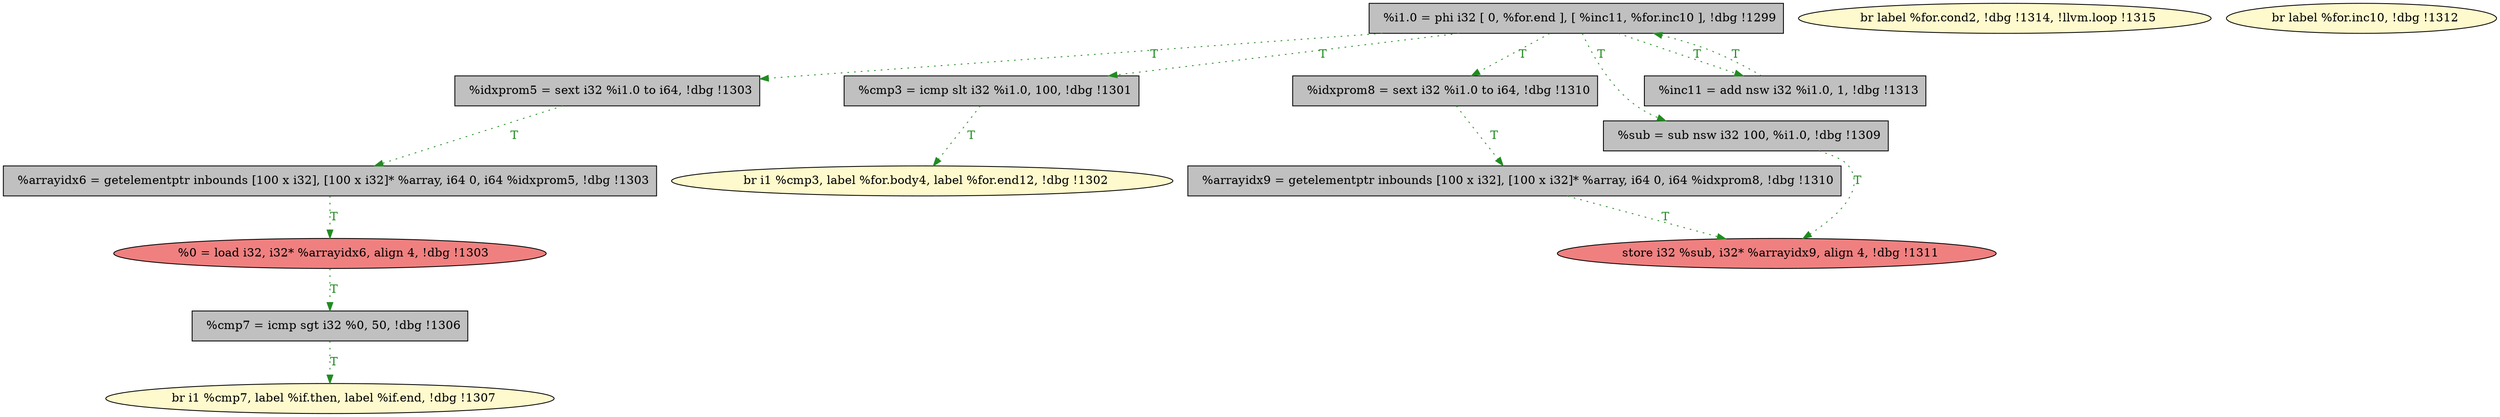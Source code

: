 
digraph G {


node216 [fillcolor=lemonchiffon,label="  br i1 %cmp3, label %for.body4, label %for.end12, !dbg !1302",shape=ellipse,style=filled ]
node214 [fillcolor=lightcoral,label="  %0 = load i32, i32* %arrayidx6, align 4, !dbg !1303",shape=ellipse,style=filled ]
node212 [fillcolor=grey,label="  %i1.0 = phi i32 [ 0, %for.end ], [ %inc11, %for.inc10 ], !dbg !1299",shape=rectangle,style=filled ]
node213 [fillcolor=grey,label="  %arrayidx6 = getelementptr inbounds [100 x i32], [100 x i32]* %array, i64 0, i64 %idxprom5, !dbg !1303",shape=rectangle,style=filled ]
node211 [fillcolor=lemonchiffon,label="  br label %for.cond2, !dbg !1314, !llvm.loop !1315",shape=ellipse,style=filled ]
node210 [fillcolor=grey,label="  %idxprom5 = sext i32 %i1.0 to i64, !dbg !1303",shape=rectangle,style=filled ]
node209 [fillcolor=grey,label="  %cmp3 = icmp slt i32 %i1.0, 100, !dbg !1301",shape=rectangle,style=filled ]
node203 [fillcolor=lightcoral,label="  store i32 %sub, i32* %arrayidx9, align 4, !dbg !1311",shape=ellipse,style=filled ]
node215 [fillcolor=lemonchiffon,label="  br label %for.inc10, !dbg !1312",shape=ellipse,style=filled ]
node205 [fillcolor=grey,label="  %idxprom8 = sext i32 %i1.0 to i64, !dbg !1310",shape=rectangle,style=filled ]
node204 [fillcolor=grey,label="  %arrayidx9 = getelementptr inbounds [100 x i32], [100 x i32]* %array, i64 0, i64 %idxprom8, !dbg !1310",shape=rectangle,style=filled ]
node206 [fillcolor=grey,label="  %sub = sub nsw i32 100, %i1.0, !dbg !1309",shape=rectangle,style=filled ]
node208 [fillcolor=grey,label="  %cmp7 = icmp sgt i32 %0, 50, !dbg !1306",shape=rectangle,style=filled ]
node202 [fillcolor=grey,label="  %inc11 = add nsw i32 %i1.0, 1, !dbg !1313",shape=rectangle,style=filled ]
node207 [fillcolor=lemonchiffon,label="  br i1 %cmp7, label %if.then, label %if.end, !dbg !1307",shape=ellipse,style=filled ]

node206->node203 [style=dotted,color=forestgreen,label="T",fontcolor=forestgreen ]
node209->node216 [style=dotted,color=forestgreen,label="T",fontcolor=forestgreen ]
node212->node202 [style=dotted,color=forestgreen,label="T",fontcolor=forestgreen ]
node205->node204 [style=dotted,color=forestgreen,label="T",fontcolor=forestgreen ]
node214->node208 [style=dotted,color=forestgreen,label="T",fontcolor=forestgreen ]
node202->node212 [style=dotted,color=forestgreen,label="T",fontcolor=forestgreen ]
node208->node207 [style=dotted,color=forestgreen,label="T",fontcolor=forestgreen ]
node212->node209 [style=dotted,color=forestgreen,label="T",fontcolor=forestgreen ]
node204->node203 [style=dotted,color=forestgreen,label="T",fontcolor=forestgreen ]
node213->node214 [style=dotted,color=forestgreen,label="T",fontcolor=forestgreen ]
node212->node205 [style=dotted,color=forestgreen,label="T",fontcolor=forestgreen ]
node210->node213 [style=dotted,color=forestgreen,label="T",fontcolor=forestgreen ]
node212->node206 [style=dotted,color=forestgreen,label="T",fontcolor=forestgreen ]
node212->node210 [style=dotted,color=forestgreen,label="T",fontcolor=forestgreen ]


}
